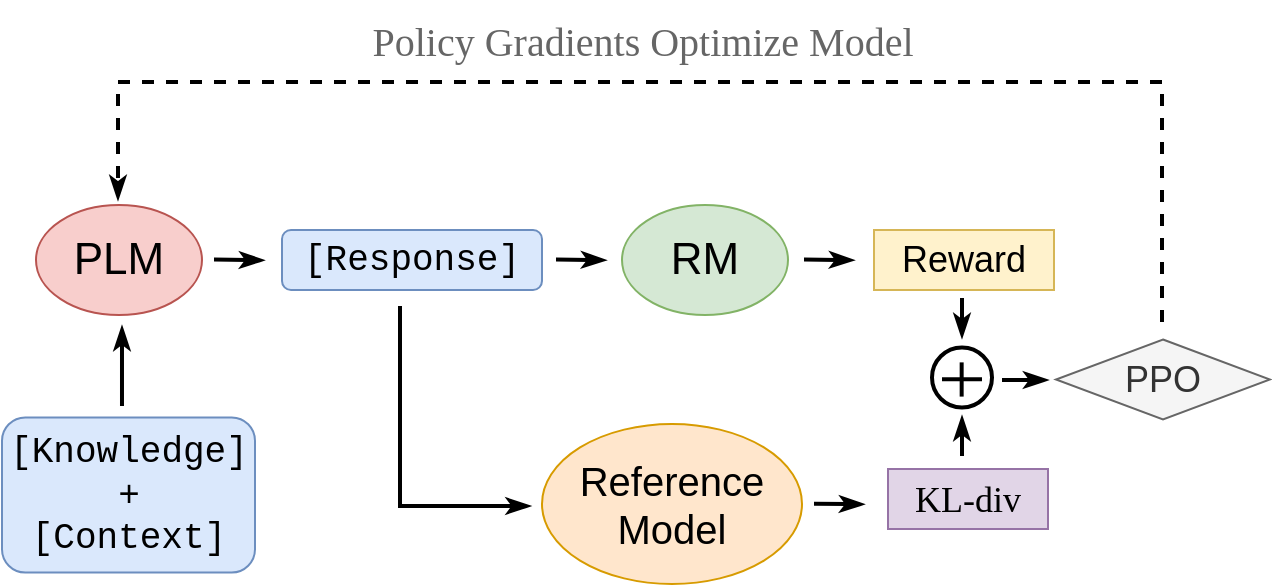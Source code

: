 <mxfile version="21.3.8" type="github">
  <diagram name="Page-1" id="7wC7hmL37pKosh5_3M5G">
    <mxGraphModel dx="1531" dy="463" grid="1" gridSize="10" guides="1" tooltips="1" connect="1" arrows="1" fold="1" page="1" pageScale="1" pageWidth="850" pageHeight="1100" math="0" shadow="0">
      <root>
        <mxCell id="0" />
        <mxCell id="1" parent="0" />
        <mxCell id="4u2AF7FJxZ9QzFyWI-jE-15" value="&lt;font face=&quot;Helvetica&quot; style=&quot;font-size: 18px;&quot;&gt;Reward&lt;/font&gt;" style="rounded=0;whiteSpace=wrap;html=1;fillColor=#fff2cc;strokeColor=#d6b656;fontFamily=Verdana;fontStyle=0" parent="1" vertex="1">
          <mxGeometry x="-204" y="855" width="90" height="30" as="geometry" />
        </mxCell>
        <mxCell id="CZVFG8hrNlgNmazYNYvc-1" value="&lt;font style=&quot;font-size: 18px;&quot; face=&quot;Courier New&quot;&gt;[Knowledge]&lt;br&gt;+&lt;br&gt;[Context]&lt;br&gt;&lt;/font&gt;" style="rounded=1;whiteSpace=wrap;html=1;fillColor=#dae8fc;strokeColor=#6c8ebf;" parent="1" vertex="1">
          <mxGeometry x="-640" y="948.75" width="126.5" height="77.5" as="geometry" />
        </mxCell>
        <mxCell id="CZVFG8hrNlgNmazYNYvc-6" value="&lt;font style=&quot;&quot; face=&quot;Courier New&quot;&gt;&lt;font style=&quot;font-size: 18px;&quot;&gt;[Response]&lt;/font&gt;&lt;br&gt;&lt;/font&gt;" style="rounded=1;whiteSpace=wrap;html=1;fillColor=#dae8fc;strokeColor=#6c8ebf;" parent="1" vertex="1">
          <mxGeometry x="-500" y="855" width="130" height="30" as="geometry" />
        </mxCell>
        <mxCell id="CZVFG8hrNlgNmazYNYvc-9" value="&lt;font style=&quot;font-size: 22px;&quot;&gt;PLM&lt;/font&gt;" style="ellipse;whiteSpace=wrap;html=1;fillColor=#f8cecc;strokeColor=#b85450;" parent="1" vertex="1">
          <mxGeometry x="-623" y="842.5" width="83" height="55" as="geometry" />
        </mxCell>
        <mxCell id="CZVFG8hrNlgNmazYNYvc-12" value="" style="endArrow=classicThin;html=1;rounded=0;strokeWidth=2;fontFamily=Verdana;fontStyle=0;endFill=1;" parent="1" edge="1">
          <mxGeometry width="50" height="50" relative="1" as="geometry">
            <mxPoint x="-534" y="869.81" as="sourcePoint" />
            <mxPoint x="-509" y="870.14" as="targetPoint" />
          </mxGeometry>
        </mxCell>
        <mxCell id="CZVFG8hrNlgNmazYNYvc-13" value="" style="endArrow=classicThin;html=1;rounded=0;strokeWidth=2;fontFamily=Verdana;fontStyle=0;endFill=1;" parent="1" edge="1">
          <mxGeometry width="50" height="50" relative="1" as="geometry">
            <mxPoint x="-363" y="869.76" as="sourcePoint" />
            <mxPoint x="-338" y="870.09" as="targetPoint" />
          </mxGeometry>
        </mxCell>
        <mxCell id="CZVFG8hrNlgNmazYNYvc-14" value="&lt;font style=&quot;font-size: 22px;&quot;&gt;RM&lt;/font&gt;" style="ellipse;whiteSpace=wrap;html=1;fillColor=#d5e8d4;strokeColor=#82b366;" parent="1" vertex="1">
          <mxGeometry x="-330" y="842.5" width="83" height="55" as="geometry" />
        </mxCell>
        <mxCell id="CZVFG8hrNlgNmazYNYvc-15" value="" style="endArrow=classicThin;html=1;rounded=0;strokeWidth=2;fontFamily=Verdana;fontStyle=0;endFill=1;" parent="1" edge="1">
          <mxGeometry width="50" height="50" relative="1" as="geometry">
            <mxPoint x="-239" y="869.76" as="sourcePoint" />
            <mxPoint x="-214" y="870.09" as="targetPoint" />
          </mxGeometry>
        </mxCell>
        <mxCell id="CZVFG8hrNlgNmazYNYvc-19" value="&lt;font style=&quot;font-size: 20px;&quot;&gt;Reference&lt;br&gt;Model&lt;br&gt;&lt;/font&gt;" style="ellipse;whiteSpace=wrap;html=1;fillColor=#ffe6cc;strokeColor=#d79b00;" parent="1" vertex="1">
          <mxGeometry x="-370" y="952" width="130" height="80" as="geometry" />
        </mxCell>
        <mxCell id="CZVFG8hrNlgNmazYNYvc-30" style="edgeStyle=orthogonalEdgeStyle;rounded=0;orthogonalLoop=1;jettySize=auto;html=1;exitX=1;exitY=0.5;exitDx=0;exitDy=0;fontFamily=Verdana;fontStyle=0" parent="1" edge="1">
          <mxGeometry relative="1" as="geometry">
            <mxPoint x="-160" y="926.75" as="targetPoint" />
            <mxPoint x="-150" y="924.75" as="sourcePoint" />
          </mxGeometry>
        </mxCell>
        <mxCell id="CZVFG8hrNlgNmazYNYvc-32" value="" style="ellipse;whiteSpace=wrap;html=1;aspect=fixed;strokeWidth=2;fontFamily=Verdana;fontStyle=0" parent="1" vertex="1">
          <mxGeometry x="-175" y="913.75" width="30" height="30" as="geometry" />
        </mxCell>
        <mxCell id="CZVFG8hrNlgNmazYNYvc-33" value="" style="endArrow=none;html=1;rounded=0;strokeWidth=2;fontFamily=Verdana;fontStyle=0" parent="1" edge="1">
          <mxGeometry width="50" height="50" relative="1" as="geometry">
            <mxPoint x="-170" y="929.64" as="sourcePoint" />
            <mxPoint x="-150" y="929.64" as="targetPoint" />
          </mxGeometry>
        </mxCell>
        <mxCell id="CZVFG8hrNlgNmazYNYvc-34" value="" style="endArrow=none;html=1;rounded=0;strokeWidth=2;fontFamily=Verdana;fontStyle=0" parent="1" edge="1">
          <mxGeometry width="50" height="50" relative="1" as="geometry">
            <mxPoint x="-160.17" y="921.19" as="sourcePoint" />
            <mxPoint x="-160.17" y="938.3" as="targetPoint" />
          </mxGeometry>
        </mxCell>
        <mxCell id="CZVFG8hrNlgNmazYNYvc-35" value="" style="endArrow=classicThin;html=1;rounded=0;strokeWidth=2;fontFamily=Verdana;fontStyle=0;endFill=1;edgeStyle=orthogonalEdgeStyle;dashed=1;" parent="1" edge="1">
          <mxGeometry width="50" height="50" relative="1" as="geometry">
            <mxPoint x="-60" y="901" as="sourcePoint" />
            <mxPoint x="-582" y="840" as="targetPoint" />
            <Array as="points">
              <mxPoint x="-60" y="901" />
              <mxPoint x="-60" y="781" />
              <mxPoint x="-582" y="781" />
            </Array>
          </mxGeometry>
        </mxCell>
        <mxCell id="CZVFG8hrNlgNmazYNYvc-37" value="" style="endArrow=classicThin;html=1;rounded=0;strokeWidth=2;edgeStyle=orthogonalEdgeStyle;fontFamily=Verdana;fontStyle=0;endFill=1;" parent="1" edge="1">
          <mxGeometry width="50" height="50" relative="1" as="geometry">
            <mxPoint x="-441" y="893" as="sourcePoint" />
            <mxPoint x="-375.76" y="993" as="targetPoint" />
            <Array as="points">
              <mxPoint x="-441" y="993" />
            </Array>
          </mxGeometry>
        </mxCell>
        <mxCell id="CZVFG8hrNlgNmazYNYvc-39" value="" style="endArrow=classicThin;html=1;rounded=0;strokeWidth=2;fontFamily=Verdana;fontStyle=0;endFill=1;" parent="1" edge="1">
          <mxGeometry width="50" height="50" relative="1" as="geometry">
            <mxPoint x="-234" y="991.83" as="sourcePoint" />
            <mxPoint x="-209" y="992.16" as="targetPoint" />
          </mxGeometry>
        </mxCell>
        <mxCell id="CZVFG8hrNlgNmazYNYvc-40" value="&lt;font style=&quot;font-size: 18px;&quot;&gt;KL-div&lt;/font&gt;" style="rounded=0;whiteSpace=wrap;html=1;fillColor=#e1d5e7;strokeColor=#9673a6;fontFamily=Verdana;fontStyle=0" parent="1" vertex="1">
          <mxGeometry x="-197" y="974.5" width="80" height="30" as="geometry" />
        </mxCell>
        <mxCell id="CZVFG8hrNlgNmazYNYvc-46" value="" style="endArrow=classicThin;html=1;rounded=0;strokeWidth=2;fontFamily=Verdana;fontStyle=0;endFill=1;" parent="1" edge="1">
          <mxGeometry width="50" height="50" relative="1" as="geometry">
            <mxPoint x="-160" y="968" as="sourcePoint" />
            <mxPoint x="-160" y="948" as="targetPoint" />
          </mxGeometry>
        </mxCell>
        <mxCell id="CZVFG8hrNlgNmazYNYvc-47" value="" style="endArrow=classicThin;html=1;rounded=0;strokeWidth=2;fontFamily=Verdana;fontStyle=0;endFill=1;" parent="1" edge="1">
          <mxGeometry width="50" height="50" relative="1" as="geometry">
            <mxPoint x="-160" y="889" as="sourcePoint" />
            <mxPoint x="-160" y="909" as="targetPoint" />
          </mxGeometry>
        </mxCell>
        <mxCell id="CZVFG8hrNlgNmazYNYvc-48" value="" style="endArrow=classicThin;html=1;rounded=0;strokeWidth=2;fontFamily=Verdana;fontStyle=0;endFill=1;" parent="1" edge="1">
          <mxGeometry width="50" height="50" relative="1" as="geometry">
            <mxPoint x="-580" y="943" as="sourcePoint" />
            <mxPoint x="-580.004" y="903" as="targetPoint" />
          </mxGeometry>
        </mxCell>
        <mxCell id="CZVFG8hrNlgNmazYNYvc-49" value="&lt;font color=&quot;#666666&quot; style=&quot;font-size: 20px;&quot;&gt;Policy Gradients Optimize Model&lt;/font&gt;" style="text;html=1;align=center;verticalAlign=middle;resizable=0;points=[];autosize=1;strokeColor=none;fillColor=none;fontFamily=Verdana;fontStyle=0" parent="1" vertex="1">
          <mxGeometry x="-495" y="740" width="350" height="40" as="geometry" />
        </mxCell>
        <mxCell id="CZVFG8hrNlgNmazYNYvc-52" value="" style="endArrow=classicThin;html=1;rounded=0;strokeWidth=2;fontFamily=Verdana;fontStyle=0;endFill=1;" parent="1" edge="1">
          <mxGeometry width="50" height="50" relative="1" as="geometry">
            <mxPoint x="-140" y="930" as="sourcePoint" />
            <mxPoint x="-117" y="930" as="targetPoint" />
          </mxGeometry>
        </mxCell>
        <mxCell id="XzxEsGOl3_VFNmia6hhl-1" value="&lt;font style=&quot;font-size: 18px;&quot;&gt;PPO&lt;/font&gt;" style="rhombus;whiteSpace=wrap;html=1;fillColor=#f5f5f5;fontColor=#333333;strokeColor=#666666;" vertex="1" parent="1">
          <mxGeometry x="-113" y="909.75" width="107" height="40" as="geometry" />
        </mxCell>
      </root>
    </mxGraphModel>
  </diagram>
</mxfile>
